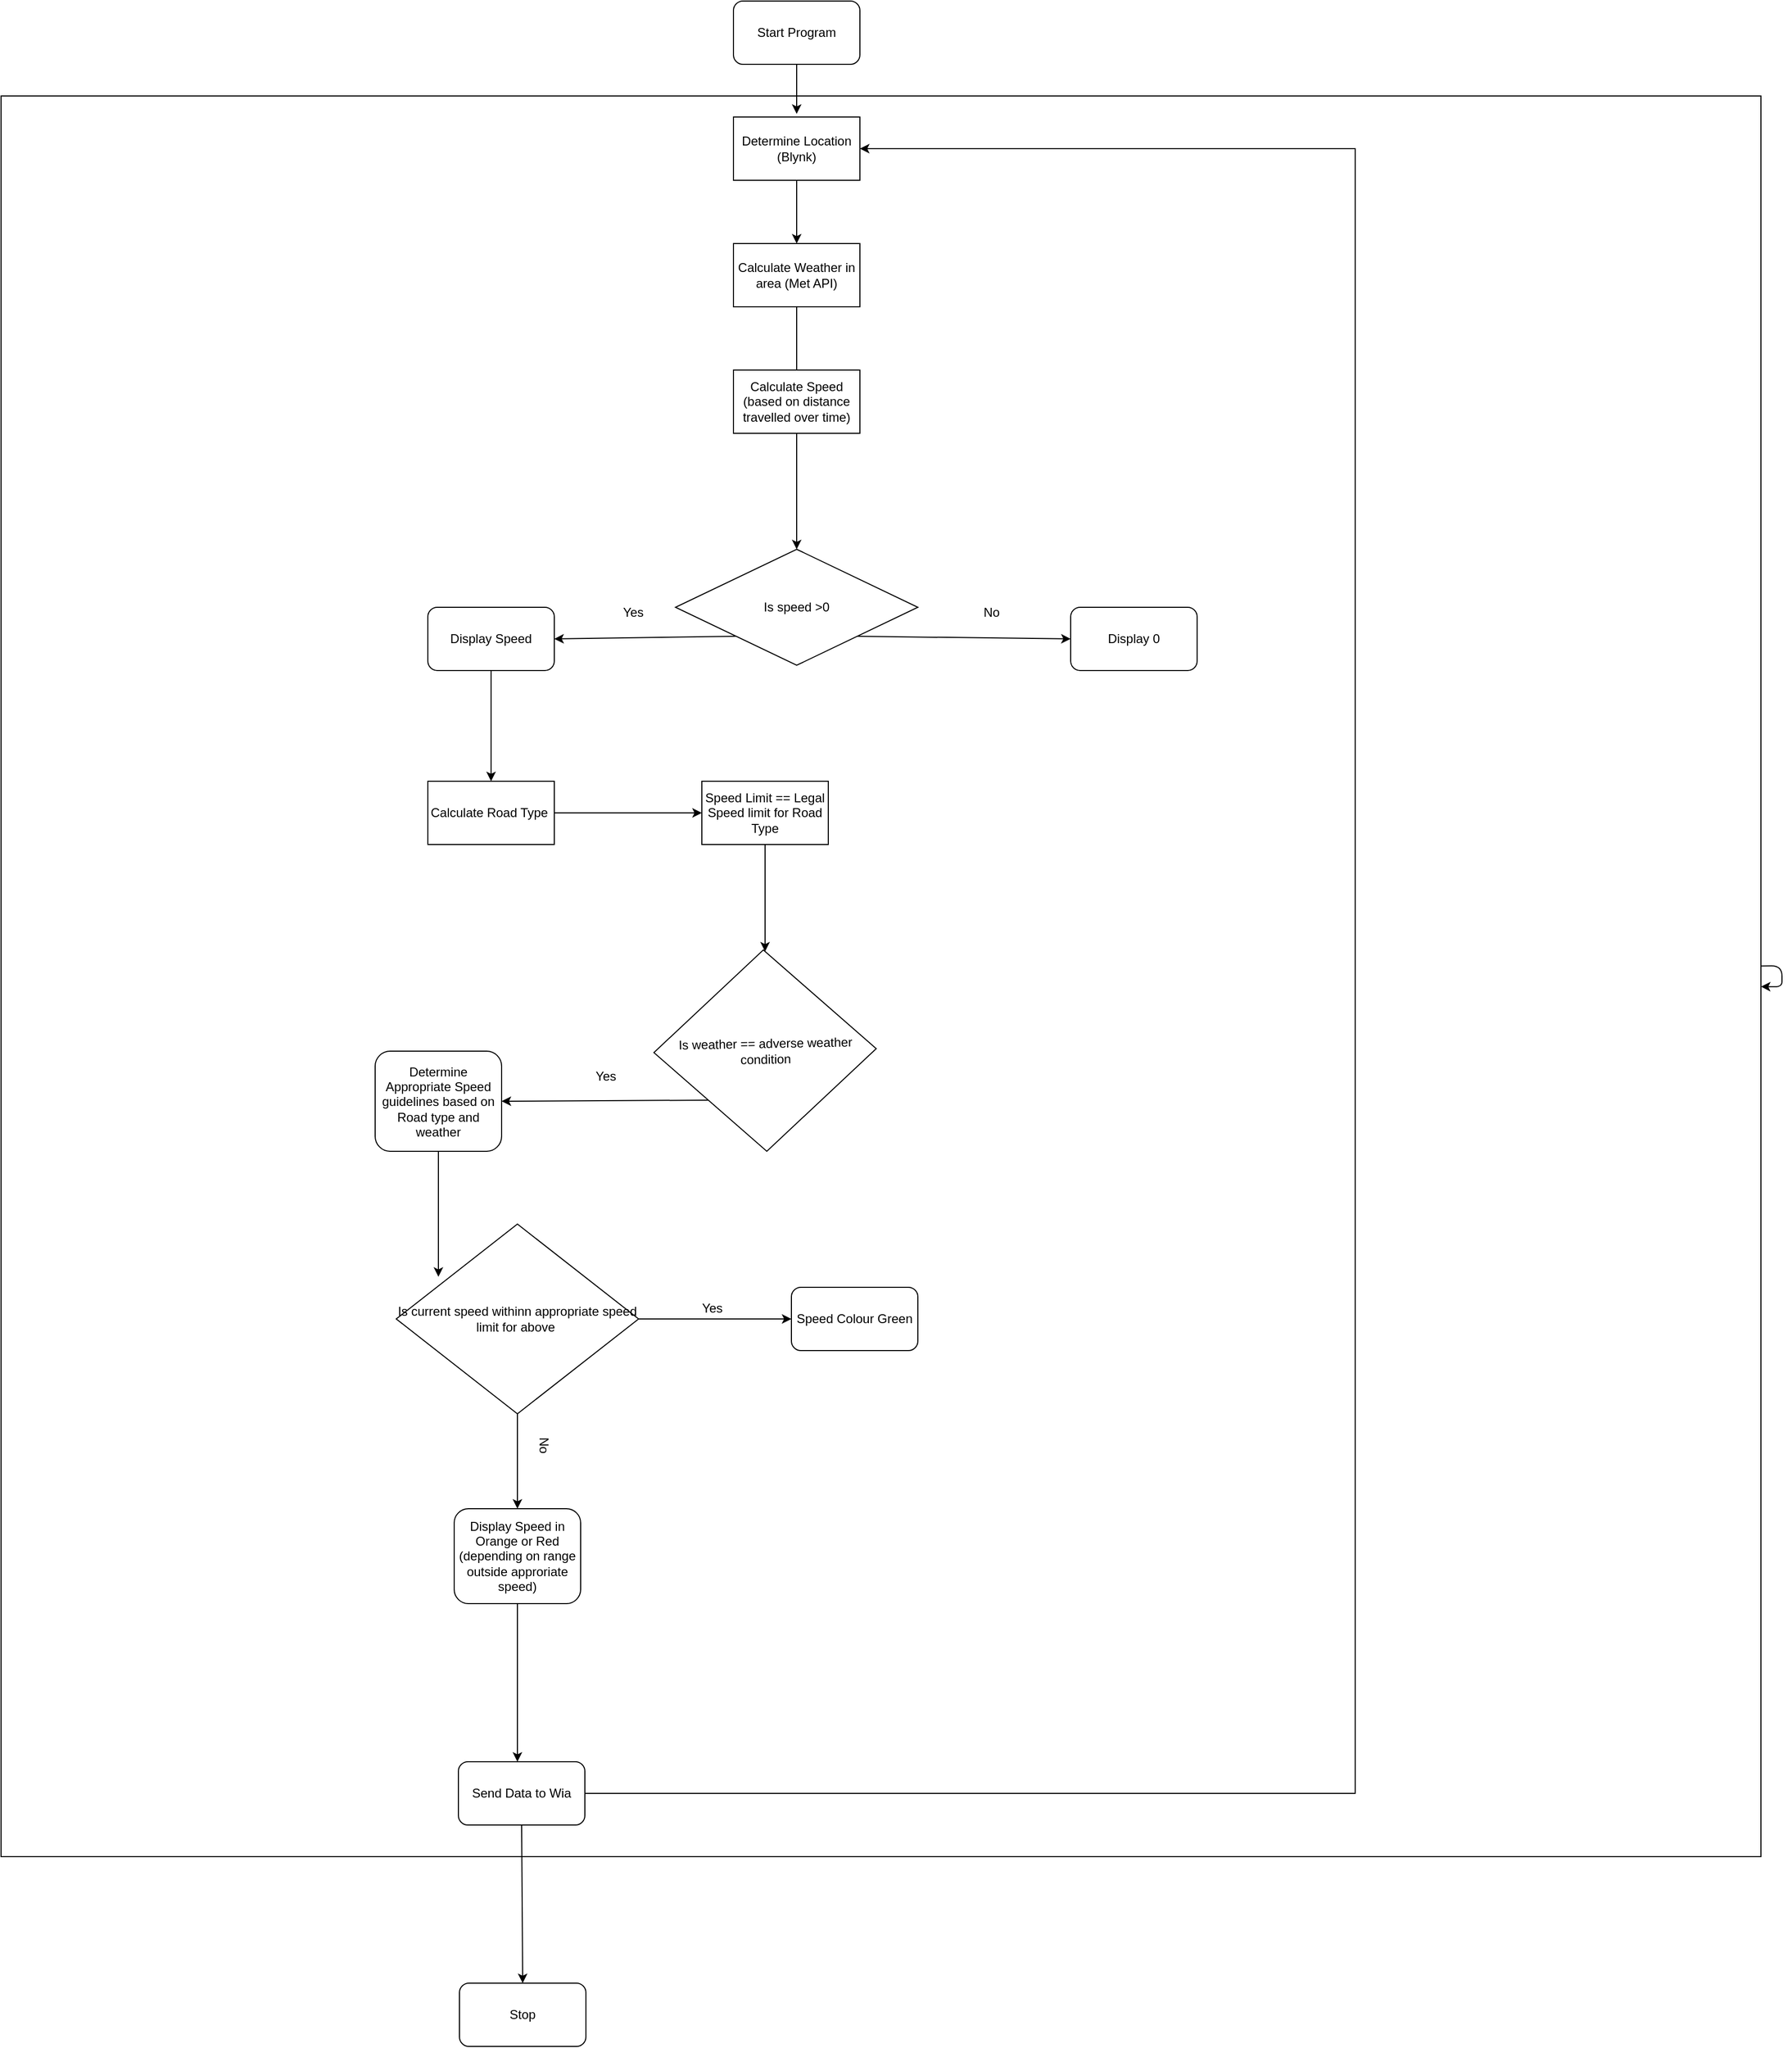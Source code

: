 <mxfile version="12.2.2" type="device" pages="1"><diagram id="XdNRRYtJzFIq3gAVd5SD" name="Page-1"><mxGraphModel dx="2258" dy="808" grid="1" gridSize="10" guides="1" tooltips="1" connect="1" arrows="1" fold="1" page="1" pageScale="1" pageWidth="850" pageHeight="1100" math="0" shadow="0"><root><mxCell id="0"/><mxCell id="1" parent="0"/><mxCell id="Gnd1In1X9xVQ3pU0uF8w-58" value="" style="whiteSpace=wrap;html=1;aspect=fixed;" parent="1" vertex="1"><mxGeometry x="-315" y="220" width="1670" height="1670" as="geometry"/></mxCell><mxCell id="Gnd1In1X9xVQ3pU0uF8w-1" value="Start Program" style="rounded=1;whiteSpace=wrap;html=1;" parent="1" vertex="1"><mxGeometry x="380" y="130" width="120" height="60" as="geometry"/></mxCell><mxCell id="Gnd1In1X9xVQ3pU0uF8w-6" value="" style="edgeStyle=orthogonalEdgeStyle;rounded=0;orthogonalLoop=1;jettySize=auto;html=1;" parent="1" source="Gnd1In1X9xVQ3pU0uF8w-2" edge="1"><mxGeometry relative="1" as="geometry"><mxPoint x="440" y="360" as="targetPoint"/></mxGeometry></mxCell><mxCell id="Gnd1In1X9xVQ3pU0uF8w-2" value="Determine Location&lt;br&gt;(Blynk)" style="rounded=0;whiteSpace=wrap;html=1;" parent="1" vertex="1"><mxGeometry x="380" y="240" width="120" height="60" as="geometry"/></mxCell><mxCell id="Gnd1In1X9xVQ3pU0uF8w-3" value="" style="endArrow=classic;html=1;exitX=0.5;exitY=1;exitDx=0;exitDy=0;" parent="1" source="Gnd1In1X9xVQ3pU0uF8w-1" edge="1"><mxGeometry width="50" height="50" relative="1" as="geometry"><mxPoint x="410" y="240" as="sourcePoint"/><mxPoint x="440" y="237" as="targetPoint"/></mxGeometry></mxCell><mxCell id="Gnd1In1X9xVQ3pU0uF8w-9" value="&lt;span style=&quot;white-space: normal&quot;&gt;Is speed &amp;gt;0&lt;/span&gt;" style="rhombus;whiteSpace=wrap;html=1;" parent="1" vertex="1"><mxGeometry x="325" y="650" width="230" height="110" as="geometry"/></mxCell><mxCell id="Gnd1In1X9xVQ3pU0uF8w-21" value="" style="edgeStyle=orthogonalEdgeStyle;rounded=0;orthogonalLoop=1;jettySize=auto;html=1;" parent="1" source="Gnd1In1X9xVQ3pU0uF8w-10" target="Gnd1In1X9xVQ3pU0uF8w-20" edge="1"><mxGeometry relative="1" as="geometry"/></mxCell><mxCell id="Gnd1In1X9xVQ3pU0uF8w-10" value="Display Speed" style="rounded=1;whiteSpace=wrap;html=1;" parent="1" vertex="1"><mxGeometry x="90" y="705" width="120" height="60" as="geometry"/></mxCell><mxCell id="Gnd1In1X9xVQ3pU0uF8w-11" value="" style="endArrow=classic;html=1;exitX=0;exitY=1;exitDx=0;exitDy=0;entryX=1;entryY=0.5;entryDx=0;entryDy=0;" parent="1" source="Gnd1In1X9xVQ3pU0uF8w-9" target="Gnd1In1X9xVQ3pU0uF8w-10" edge="1"><mxGeometry width="50" height="50" relative="1" as="geometry"><mxPoint x="290" y="480" as="sourcePoint"/><mxPoint x="220" y="490" as="targetPoint"/></mxGeometry></mxCell><mxCell id="Gnd1In1X9xVQ3pU0uF8w-12" value="Yes" style="text;html=1;strokeColor=none;fillColor=none;align=center;verticalAlign=middle;whiteSpace=wrap;rounded=0;rotation=0;" parent="1" vertex="1"><mxGeometry x="264.5" y="700" width="40" height="20" as="geometry"/></mxCell><mxCell id="Gnd1In1X9xVQ3pU0uF8w-15" value="Display 0" style="rounded=1;whiteSpace=wrap;html=1;" parent="1" vertex="1"><mxGeometry x="700" y="705" width="120" height="60" as="geometry"/></mxCell><mxCell id="Gnd1In1X9xVQ3pU0uF8w-16" value="" style="endArrow=classic;html=1;exitX=1;exitY=1;exitDx=0;exitDy=0;entryX=0;entryY=0.5;entryDx=0;entryDy=0;" parent="1" source="Gnd1In1X9xVQ3pU0uF8w-9" target="Gnd1In1X9xVQ3pU0uF8w-15" edge="1"><mxGeometry width="50" height="50" relative="1" as="geometry"><mxPoint x="530" y="520" as="sourcePoint"/><mxPoint x="580" y="470" as="targetPoint"/></mxGeometry></mxCell><mxCell id="Gnd1In1X9xVQ3pU0uF8w-19" value="" style="edgeStyle=orthogonalEdgeStyle;rounded=0;orthogonalLoop=1;jettySize=auto;html=1;" parent="1" source="Gnd1In1X9xVQ3pU0uF8w-17" edge="1"><mxGeometry relative="1" as="geometry"><mxPoint x="440" y="510" as="targetPoint"/></mxGeometry></mxCell><mxCell id="Gnd1In1X9xVQ3pU0uF8w-17" value="Calculate Weather in area (Met API)" style="rounded=0;whiteSpace=wrap;html=1;" parent="1" vertex="1"><mxGeometry x="380" y="360" width="120" height="60" as="geometry"/></mxCell><mxCell id="Gnd1In1X9xVQ3pU0uF8w-42" value="" style="edgeStyle=orthogonalEdgeStyle;rounded=0;orthogonalLoop=1;jettySize=auto;html=1;entryX=0;entryY=0.5;entryDx=0;entryDy=0;" parent="1" source="Gnd1In1X9xVQ3pU0uF8w-20" target="Gnd1In1X9xVQ3pU0uF8w-30" edge="1"><mxGeometry relative="1" as="geometry"><mxPoint x="290" y="900" as="targetPoint"/></mxGeometry></mxCell><mxCell id="Gnd1In1X9xVQ3pU0uF8w-20" value="Calculate Road Type&amp;nbsp;" style="rounded=0;whiteSpace=wrap;html=1;" parent="1" vertex="1"><mxGeometry x="90" y="870" width="120" height="60" as="geometry"/></mxCell><mxCell id="Gnd1In1X9xVQ3pU0uF8w-22" value="Is weather == adverse weather condition" style="rhombus;whiteSpace=wrap;html=1;rotation=-1;" parent="1" vertex="1"><mxGeometry x="304.5" y="1030" width="211" height="191" as="geometry"/></mxCell><mxCell id="Gnd1In1X9xVQ3pU0uF8w-34" value="" style="edgeStyle=orthogonalEdgeStyle;rounded=0;orthogonalLoop=1;jettySize=auto;html=1;" parent="1" source="Gnd1In1X9xVQ3pU0uF8w-30" target="Gnd1In1X9xVQ3pU0uF8w-22" edge="1"><mxGeometry relative="1" as="geometry"/></mxCell><mxCell id="Gnd1In1X9xVQ3pU0uF8w-30" value="Speed Limit == Legal Speed limit for Road Type" style="rounded=0;whiteSpace=wrap;html=1;" parent="1" vertex="1"><mxGeometry x="350" y="870" width="120" height="60" as="geometry"/></mxCell><mxCell id="Gnd1In1X9xVQ3pU0uF8w-37" value="No" style="text;html=1;strokeColor=none;fillColor=none;align=center;verticalAlign=middle;whiteSpace=wrap;rounded=0;rotation=0;" parent="1" vertex="1"><mxGeometry x="605" y="695" width="40" height="30" as="geometry"/></mxCell><mxCell id="Gnd1In1X9xVQ3pU0uF8w-44" value="" style="edgeStyle=orthogonalEdgeStyle;rounded=0;orthogonalLoop=1;jettySize=auto;html=1;" parent="1" source="Gnd1In1X9xVQ3pU0uF8w-39" edge="1"><mxGeometry relative="1" as="geometry"><mxPoint x="440" y="650" as="targetPoint"/></mxGeometry></mxCell><mxCell id="Gnd1In1X9xVQ3pU0uF8w-39" value="Calculate Speed (based on distance travelled over time)" style="rounded=0;whiteSpace=wrap;html=1;" parent="1" vertex="1"><mxGeometry x="380" y="480" width="120" height="60" as="geometry"/></mxCell><mxCell id="Gnd1In1X9xVQ3pU0uF8w-50" style="edgeStyle=orthogonalEdgeStyle;rounded=0;orthogonalLoop=1;jettySize=auto;html=1;entryX=0.174;entryY=0.278;entryDx=0;entryDy=0;entryPerimeter=0;" parent="1" source="Gnd1In1X9xVQ3pU0uF8w-45" target="Gnd1In1X9xVQ3pU0uF8w-48" edge="1"><mxGeometry relative="1" as="geometry"/></mxCell><mxCell id="Gnd1In1X9xVQ3pU0uF8w-45" value="Determine Appropriate Speed guidelines based on Road type and weather" style="rounded=1;whiteSpace=wrap;html=1;" parent="1" vertex="1"><mxGeometry x="40" y="1126" width="120" height="95" as="geometry"/></mxCell><mxCell id="Gnd1In1X9xVQ3pU0uF8w-46" value="" style="endArrow=classic;html=1;exitX=0;exitY=1;exitDx=0;exitDy=0;entryX=1;entryY=0.5;entryDx=0;entryDy=0;" parent="1" target="Gnd1In1X9xVQ3pU0uF8w-45" edge="1"><mxGeometry width="50" height="50" relative="1" as="geometry"><mxPoint x="356.5" y="1172.5" as="sourcePoint"/><mxPoint x="194" y="930" as="targetPoint"/></mxGeometry></mxCell><mxCell id="Gnd1In1X9xVQ3pU0uF8w-47" value="Yes" style="text;html=1;strokeColor=none;fillColor=none;align=center;verticalAlign=middle;whiteSpace=wrap;rounded=0;rotation=0;" parent="1" vertex="1"><mxGeometry x="238.5" y="1140" width="40" height="20" as="geometry"/></mxCell><mxCell id="Gnd1In1X9xVQ3pU0uF8w-48" value="Is current speed withinn appropriate speed limit for above&amp;nbsp;" style="rhombus;whiteSpace=wrap;html=1;" parent="1" vertex="1"><mxGeometry x="60" y="1290" width="230" height="180" as="geometry"/></mxCell><mxCell id="Gnd1In1X9xVQ3pU0uF8w-51" value="" style="endArrow=classic;html=1;entryX=0;entryY=0.5;entryDx=0;entryDy=0;" parent="1" target="Gnd1In1X9xVQ3pU0uF8w-52" edge="1"><mxGeometry width="50" height="50" relative="1" as="geometry"><mxPoint x="290" y="1380" as="sourcePoint"/><mxPoint x="420" y="1380" as="targetPoint"/></mxGeometry></mxCell><mxCell id="Gnd1In1X9xVQ3pU0uF8w-52" value="Speed Colour Green" style="rounded=1;whiteSpace=wrap;html=1;" parent="1" vertex="1"><mxGeometry x="435" y="1350" width="120" height="60" as="geometry"/></mxCell><mxCell id="Gnd1In1X9xVQ3pU0uF8w-53" value="Yes" style="text;html=1;strokeColor=none;fillColor=none;align=center;verticalAlign=middle;whiteSpace=wrap;rounded=0;" parent="1" vertex="1"><mxGeometry x="340" y="1360" width="40" height="20" as="geometry"/></mxCell><mxCell id="Gnd1In1X9xVQ3pU0uF8w-54" value="" style="endArrow=classic;html=1;exitX=0.5;exitY=1;exitDx=0;exitDy=0;" parent="1" source="Gnd1In1X9xVQ3pU0uF8w-48" edge="1"><mxGeometry width="50" height="50" relative="1" as="geometry"><mxPoint x="40" y="1540" as="sourcePoint"/><mxPoint x="175" y="1560" as="targetPoint"/></mxGeometry></mxCell><mxCell id="Gnd1In1X9xVQ3pU0uF8w-56" value="No" style="text;html=1;strokeColor=none;fillColor=none;align=center;verticalAlign=middle;whiteSpace=wrap;rounded=0;rotation=90;" parent="1" vertex="1"><mxGeometry x="180" y="1490" width="40" height="20" as="geometry"/></mxCell><mxCell id="Gnd1In1X9xVQ3pU0uF8w-68" value="" style="edgeStyle=orthogonalEdgeStyle;rounded=0;orthogonalLoop=1;jettySize=auto;html=1;entryX=1;entryY=0.5;entryDx=0;entryDy=0;exitX=1;exitY=0.5;exitDx=0;exitDy=0;" parent="1" source="Gnd1In1X9xVQ3pU0uF8w-60" target="Gnd1In1X9xVQ3pU0uF8w-2" edge="1"><mxGeometry relative="1" as="geometry"><mxPoint x="315" y="1605" as="targetPoint"/><Array as="points"><mxPoint x="970" y="1830"/><mxPoint x="970" y="270"/></Array></mxGeometry></mxCell><mxCell id="Gnd1In1X9xVQ3pU0uF8w-57" value="Display Speed in Orange or Red (depending on range outside approriate speed)" style="rounded=1;whiteSpace=wrap;html=1;" parent="1" vertex="1"><mxGeometry x="115" y="1560" width="120" height="90" as="geometry"/></mxCell><mxCell id="Gnd1In1X9xVQ3pU0uF8w-59" value="" style="endArrow=classic;html=1;exitX=0.5;exitY=1;exitDx=0;exitDy=0;" parent="1" source="Gnd1In1X9xVQ3pU0uF8w-57" edge="1"><mxGeometry width="50" height="50" relative="1" as="geometry"><mxPoint x="155" y="1810" as="sourcePoint"/><mxPoint x="175" y="1800" as="targetPoint"/></mxGeometry></mxCell><mxCell id="Gnd1In1X9xVQ3pU0uF8w-60" value="Send Data to Wia" style="rounded=1;whiteSpace=wrap;html=1;" parent="1" vertex="1"><mxGeometry x="119" y="1800" width="120" height="60" as="geometry"/></mxCell><mxCell id="Gnd1In1X9xVQ3pU0uF8w-66" value="" style="endArrow=classic;html=1;" parent="1" source="Gnd1In1X9xVQ3pU0uF8w-58" target="Gnd1In1X9xVQ3pU0uF8w-58" edge="1"><mxGeometry width="50" height="50" relative="1" as="geometry"><mxPoint x="234.5" y="1620" as="sourcePoint"/><mxPoint x="280" y="1570" as="targetPoint"/></mxGeometry></mxCell><mxCell id="Gnd1In1X9xVQ3pU0uF8w-70" value="" style="endArrow=classic;html=1;exitX=0.5;exitY=1;exitDx=0;exitDy=0;entryX=0.5;entryY=0;entryDx=0;entryDy=0;" parent="1" source="Gnd1In1X9xVQ3pU0uF8w-60" target="Gnd1In1X9xVQ3pU0uF8w-71" edge="1"><mxGeometry width="50" height="50" relative="1" as="geometry"><mxPoint x="170" y="2020" as="sourcePoint"/><mxPoint x="179" y="1980" as="targetPoint"/></mxGeometry></mxCell><mxCell id="Gnd1In1X9xVQ3pU0uF8w-71" value="Stop" style="rounded=1;whiteSpace=wrap;html=1;" parent="1" vertex="1"><mxGeometry x="120" y="2010" width="120" height="60" as="geometry"/></mxCell></root></mxGraphModel></diagram></mxfile>